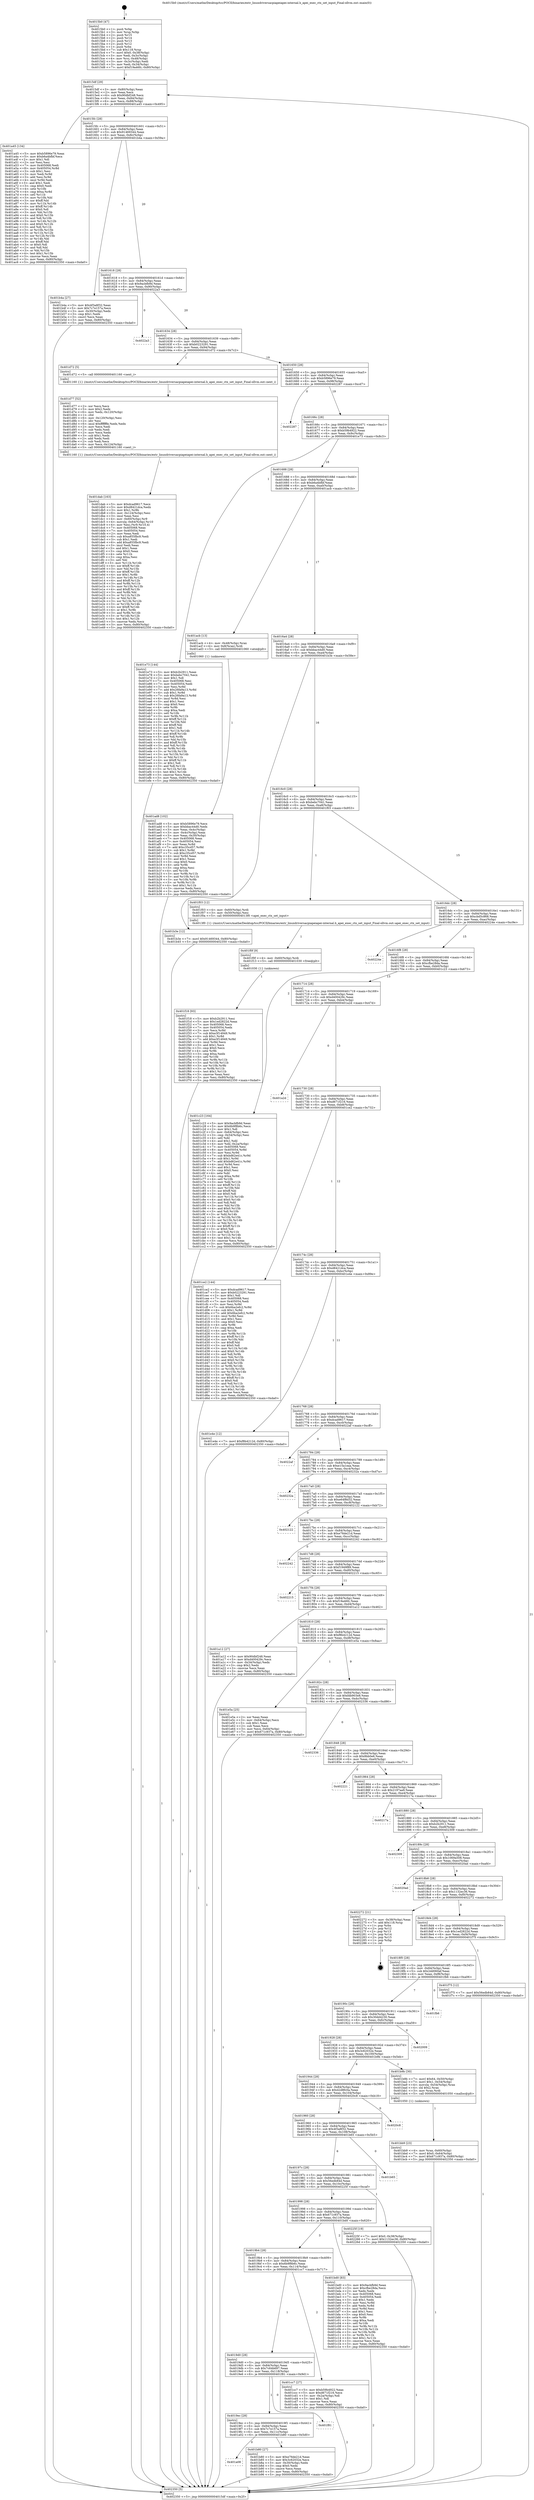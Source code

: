 digraph "0x4015b0" {
  label = "0x4015b0 (/mnt/c/Users/mathe/Desktop/tcc/POCII/binaries/extr_linuxdriversacpiapeiapei-internal.h_apei_exec_ctx_set_input_Final-ollvm.out::main(0))"
  labelloc = "t"
  node[shape=record]

  Entry [label="",width=0.3,height=0.3,shape=circle,fillcolor=black,style=filled]
  "0x4015df" [label="{
     0x4015df [29]\l
     | [instrs]\l
     &nbsp;&nbsp;0x4015df \<+3\>: mov -0x80(%rbp),%eax\l
     &nbsp;&nbsp;0x4015e2 \<+2\>: mov %eax,%ecx\l
     &nbsp;&nbsp;0x4015e4 \<+6\>: sub $0x90dbf248,%ecx\l
     &nbsp;&nbsp;0x4015ea \<+6\>: mov %eax,-0x84(%rbp)\l
     &nbsp;&nbsp;0x4015f0 \<+6\>: mov %ecx,-0x88(%rbp)\l
     &nbsp;&nbsp;0x4015f6 \<+6\>: je 0000000000401a45 \<main+0x495\>\l
  }"]
  "0x401a45" [label="{
     0x401a45 [134]\l
     | [instrs]\l
     &nbsp;&nbsp;0x401a45 \<+5\>: mov $0xb5896e79,%eax\l
     &nbsp;&nbsp;0x401a4a \<+5\>: mov $0xb6a4bfbf,%ecx\l
     &nbsp;&nbsp;0x401a4f \<+2\>: mov $0x1,%dl\l
     &nbsp;&nbsp;0x401a51 \<+2\>: xor %esi,%esi\l
     &nbsp;&nbsp;0x401a53 \<+7\>: mov 0x405068,%edi\l
     &nbsp;&nbsp;0x401a5a \<+8\>: mov 0x405054,%r8d\l
     &nbsp;&nbsp;0x401a62 \<+3\>: sub $0x1,%esi\l
     &nbsp;&nbsp;0x401a65 \<+3\>: mov %edi,%r9d\l
     &nbsp;&nbsp;0x401a68 \<+3\>: add %esi,%r9d\l
     &nbsp;&nbsp;0x401a6b \<+4\>: imul %r9d,%edi\l
     &nbsp;&nbsp;0x401a6f \<+3\>: and $0x1,%edi\l
     &nbsp;&nbsp;0x401a72 \<+3\>: cmp $0x0,%edi\l
     &nbsp;&nbsp;0x401a75 \<+4\>: sete %r10b\l
     &nbsp;&nbsp;0x401a79 \<+4\>: cmp $0xa,%r8d\l
     &nbsp;&nbsp;0x401a7d \<+4\>: setl %r11b\l
     &nbsp;&nbsp;0x401a81 \<+3\>: mov %r10b,%bl\l
     &nbsp;&nbsp;0x401a84 \<+3\>: xor $0xff,%bl\l
     &nbsp;&nbsp;0x401a87 \<+3\>: mov %r11b,%r14b\l
     &nbsp;&nbsp;0x401a8a \<+4\>: xor $0xff,%r14b\l
     &nbsp;&nbsp;0x401a8e \<+3\>: xor $0x0,%dl\l
     &nbsp;&nbsp;0x401a91 \<+3\>: mov %bl,%r15b\l
     &nbsp;&nbsp;0x401a94 \<+4\>: and $0x0,%r15b\l
     &nbsp;&nbsp;0x401a98 \<+3\>: and %dl,%r10b\l
     &nbsp;&nbsp;0x401a9b \<+3\>: mov %r14b,%r12b\l
     &nbsp;&nbsp;0x401a9e \<+4\>: and $0x0,%r12b\l
     &nbsp;&nbsp;0x401aa2 \<+3\>: and %dl,%r11b\l
     &nbsp;&nbsp;0x401aa5 \<+3\>: or %r10b,%r15b\l
     &nbsp;&nbsp;0x401aa8 \<+3\>: or %r11b,%r12b\l
     &nbsp;&nbsp;0x401aab \<+3\>: xor %r12b,%r15b\l
     &nbsp;&nbsp;0x401aae \<+3\>: or %r14b,%bl\l
     &nbsp;&nbsp;0x401ab1 \<+3\>: xor $0xff,%bl\l
     &nbsp;&nbsp;0x401ab4 \<+3\>: or $0x0,%dl\l
     &nbsp;&nbsp;0x401ab7 \<+2\>: and %dl,%bl\l
     &nbsp;&nbsp;0x401ab9 \<+3\>: or %bl,%r15b\l
     &nbsp;&nbsp;0x401abc \<+4\>: test $0x1,%r15b\l
     &nbsp;&nbsp;0x401ac0 \<+3\>: cmovne %ecx,%eax\l
     &nbsp;&nbsp;0x401ac3 \<+3\>: mov %eax,-0x80(%rbp)\l
     &nbsp;&nbsp;0x401ac6 \<+5\>: jmp 0000000000402350 \<main+0xda0\>\l
  }"]
  "0x4015fc" [label="{
     0x4015fc [28]\l
     | [instrs]\l
     &nbsp;&nbsp;0x4015fc \<+5\>: jmp 0000000000401601 \<main+0x51\>\l
     &nbsp;&nbsp;0x401601 \<+6\>: mov -0x84(%rbp),%eax\l
     &nbsp;&nbsp;0x401607 \<+5\>: sub $0x91469344,%eax\l
     &nbsp;&nbsp;0x40160c \<+6\>: mov %eax,-0x8c(%rbp)\l
     &nbsp;&nbsp;0x401612 \<+6\>: je 0000000000401b4a \<main+0x59a\>\l
  }"]
  Exit [label="",width=0.3,height=0.3,shape=circle,fillcolor=black,style=filled,peripheries=2]
  "0x401b4a" [label="{
     0x401b4a [27]\l
     | [instrs]\l
     &nbsp;&nbsp;0x401b4a \<+5\>: mov $0x4f3a8f32,%eax\l
     &nbsp;&nbsp;0x401b4f \<+5\>: mov $0x7c7e157a,%ecx\l
     &nbsp;&nbsp;0x401b54 \<+3\>: mov -0x30(%rbp),%edx\l
     &nbsp;&nbsp;0x401b57 \<+3\>: cmp $0x1,%edx\l
     &nbsp;&nbsp;0x401b5a \<+3\>: cmovl %ecx,%eax\l
     &nbsp;&nbsp;0x401b5d \<+3\>: mov %eax,-0x80(%rbp)\l
     &nbsp;&nbsp;0x401b60 \<+5\>: jmp 0000000000402350 \<main+0xda0\>\l
  }"]
  "0x401618" [label="{
     0x401618 [28]\l
     | [instrs]\l
     &nbsp;&nbsp;0x401618 \<+5\>: jmp 000000000040161d \<main+0x6d\>\l
     &nbsp;&nbsp;0x40161d \<+6\>: mov -0x84(%rbp),%eax\l
     &nbsp;&nbsp;0x401623 \<+5\>: sub $0x9acbfb9d,%eax\l
     &nbsp;&nbsp;0x401628 \<+6\>: mov %eax,-0x90(%rbp)\l
     &nbsp;&nbsp;0x40162e \<+6\>: je 00000000004022a3 \<main+0xcf3\>\l
  }"]
  "0x401f18" [label="{
     0x401f18 [93]\l
     | [instrs]\l
     &nbsp;&nbsp;0x401f18 \<+5\>: mov $0xb2b2911,%esi\l
     &nbsp;&nbsp;0x401f1d \<+5\>: mov $0x1ed2822d,%eax\l
     &nbsp;&nbsp;0x401f22 \<+7\>: mov 0x405068,%ecx\l
     &nbsp;&nbsp;0x401f29 \<+7\>: mov 0x405054,%edx\l
     &nbsp;&nbsp;0x401f30 \<+3\>: mov %ecx,%r8d\l
     &nbsp;&nbsp;0x401f33 \<+7\>: sub $0xe3f14949,%r8d\l
     &nbsp;&nbsp;0x401f3a \<+4\>: sub $0x1,%r8d\l
     &nbsp;&nbsp;0x401f3e \<+7\>: add $0xe3f14949,%r8d\l
     &nbsp;&nbsp;0x401f45 \<+4\>: imul %r8d,%ecx\l
     &nbsp;&nbsp;0x401f49 \<+3\>: and $0x1,%ecx\l
     &nbsp;&nbsp;0x401f4c \<+3\>: cmp $0x0,%ecx\l
     &nbsp;&nbsp;0x401f4f \<+4\>: sete %r9b\l
     &nbsp;&nbsp;0x401f53 \<+3\>: cmp $0xa,%edx\l
     &nbsp;&nbsp;0x401f56 \<+4\>: setl %r10b\l
     &nbsp;&nbsp;0x401f5a \<+3\>: mov %r9b,%r11b\l
     &nbsp;&nbsp;0x401f5d \<+3\>: and %r10b,%r11b\l
     &nbsp;&nbsp;0x401f60 \<+3\>: xor %r10b,%r9b\l
     &nbsp;&nbsp;0x401f63 \<+3\>: or %r9b,%r11b\l
     &nbsp;&nbsp;0x401f66 \<+4\>: test $0x1,%r11b\l
     &nbsp;&nbsp;0x401f6a \<+3\>: cmovne %eax,%esi\l
     &nbsp;&nbsp;0x401f6d \<+3\>: mov %esi,-0x80(%rbp)\l
     &nbsp;&nbsp;0x401f70 \<+5\>: jmp 0000000000402350 \<main+0xda0\>\l
  }"]
  "0x4022a3" [label="{
     0x4022a3\l
  }", style=dashed]
  "0x401634" [label="{
     0x401634 [28]\l
     | [instrs]\l
     &nbsp;&nbsp;0x401634 \<+5\>: jmp 0000000000401639 \<main+0x89\>\l
     &nbsp;&nbsp;0x401639 \<+6\>: mov -0x84(%rbp),%eax\l
     &nbsp;&nbsp;0x40163f \<+5\>: sub $0xb0223291,%eax\l
     &nbsp;&nbsp;0x401644 \<+6\>: mov %eax,-0x94(%rbp)\l
     &nbsp;&nbsp;0x40164a \<+6\>: je 0000000000401d72 \<main+0x7c2\>\l
  }"]
  "0x401f0f" [label="{
     0x401f0f [9]\l
     | [instrs]\l
     &nbsp;&nbsp;0x401f0f \<+4\>: mov -0x60(%rbp),%rdi\l
     &nbsp;&nbsp;0x401f13 \<+5\>: call 0000000000401030 \<free@plt\>\l
     | [calls]\l
     &nbsp;&nbsp;0x401030 \{1\} (unknown)\l
  }"]
  "0x401d72" [label="{
     0x401d72 [5]\l
     | [instrs]\l
     &nbsp;&nbsp;0x401d72 \<+5\>: call 0000000000401160 \<next_i\>\l
     | [calls]\l
     &nbsp;&nbsp;0x401160 \{1\} (/mnt/c/Users/mathe/Desktop/tcc/POCII/binaries/extr_linuxdriversacpiapeiapei-internal.h_apei_exec_ctx_set_input_Final-ollvm.out::next_i)\l
  }"]
  "0x401650" [label="{
     0x401650 [28]\l
     | [instrs]\l
     &nbsp;&nbsp;0x401650 \<+5\>: jmp 0000000000401655 \<main+0xa5\>\l
     &nbsp;&nbsp;0x401655 \<+6\>: mov -0x84(%rbp),%eax\l
     &nbsp;&nbsp;0x40165b \<+5\>: sub $0xb5896e79,%eax\l
     &nbsp;&nbsp;0x401660 \<+6\>: mov %eax,-0x98(%rbp)\l
     &nbsp;&nbsp;0x401666 \<+6\>: je 0000000000402287 \<main+0xcd7\>\l
  }"]
  "0x401dab" [label="{
     0x401dab [163]\l
     | [instrs]\l
     &nbsp;&nbsp;0x401dab \<+5\>: mov $0xdcad9617,%ecx\l
     &nbsp;&nbsp;0x401db0 \<+5\>: mov $0xd8421dca,%edx\l
     &nbsp;&nbsp;0x401db5 \<+3\>: mov $0x1,%r8b\l
     &nbsp;&nbsp;0x401db8 \<+6\>: mov -0x124(%rbp),%esi\l
     &nbsp;&nbsp;0x401dbe \<+3\>: imul %eax,%esi\l
     &nbsp;&nbsp;0x401dc1 \<+4\>: mov -0x60(%rbp),%r9\l
     &nbsp;&nbsp;0x401dc5 \<+4\>: movslq -0x64(%rbp),%r10\l
     &nbsp;&nbsp;0x401dc9 \<+4\>: mov %esi,(%r9,%r10,4)\l
     &nbsp;&nbsp;0x401dcd \<+7\>: mov 0x405068,%eax\l
     &nbsp;&nbsp;0x401dd4 \<+7\>: mov 0x405054,%esi\l
     &nbsp;&nbsp;0x401ddb \<+2\>: mov %eax,%edi\l
     &nbsp;&nbsp;0x401ddd \<+6\>: sub $0xa855fbc9,%edi\l
     &nbsp;&nbsp;0x401de3 \<+3\>: sub $0x1,%edi\l
     &nbsp;&nbsp;0x401de6 \<+6\>: add $0xa855fbc9,%edi\l
     &nbsp;&nbsp;0x401dec \<+3\>: imul %edi,%eax\l
     &nbsp;&nbsp;0x401def \<+3\>: and $0x1,%eax\l
     &nbsp;&nbsp;0x401df2 \<+3\>: cmp $0x0,%eax\l
     &nbsp;&nbsp;0x401df5 \<+4\>: sete %r11b\l
     &nbsp;&nbsp;0x401df9 \<+3\>: cmp $0xa,%esi\l
     &nbsp;&nbsp;0x401dfc \<+3\>: setl %bl\l
     &nbsp;&nbsp;0x401dff \<+3\>: mov %r11b,%r14b\l
     &nbsp;&nbsp;0x401e02 \<+4\>: xor $0xff,%r14b\l
     &nbsp;&nbsp;0x401e06 \<+3\>: mov %bl,%r15b\l
     &nbsp;&nbsp;0x401e09 \<+4\>: xor $0xff,%r15b\l
     &nbsp;&nbsp;0x401e0d \<+4\>: xor $0x1,%r8b\l
     &nbsp;&nbsp;0x401e11 \<+3\>: mov %r14b,%r12b\l
     &nbsp;&nbsp;0x401e14 \<+4\>: and $0xff,%r12b\l
     &nbsp;&nbsp;0x401e18 \<+3\>: and %r8b,%r11b\l
     &nbsp;&nbsp;0x401e1b \<+3\>: mov %r15b,%r13b\l
     &nbsp;&nbsp;0x401e1e \<+4\>: and $0xff,%r13b\l
     &nbsp;&nbsp;0x401e22 \<+3\>: and %r8b,%bl\l
     &nbsp;&nbsp;0x401e25 \<+3\>: or %r11b,%r12b\l
     &nbsp;&nbsp;0x401e28 \<+3\>: or %bl,%r13b\l
     &nbsp;&nbsp;0x401e2b \<+3\>: xor %r13b,%r12b\l
     &nbsp;&nbsp;0x401e2e \<+3\>: or %r15b,%r14b\l
     &nbsp;&nbsp;0x401e31 \<+4\>: xor $0xff,%r14b\l
     &nbsp;&nbsp;0x401e35 \<+4\>: or $0x1,%r8b\l
     &nbsp;&nbsp;0x401e39 \<+3\>: and %r8b,%r14b\l
     &nbsp;&nbsp;0x401e3c \<+3\>: or %r14b,%r12b\l
     &nbsp;&nbsp;0x401e3f \<+4\>: test $0x1,%r12b\l
     &nbsp;&nbsp;0x401e43 \<+3\>: cmovne %edx,%ecx\l
     &nbsp;&nbsp;0x401e46 \<+3\>: mov %ecx,-0x80(%rbp)\l
     &nbsp;&nbsp;0x401e49 \<+5\>: jmp 0000000000402350 \<main+0xda0\>\l
  }"]
  "0x402287" [label="{
     0x402287\l
  }", style=dashed]
  "0x40166c" [label="{
     0x40166c [28]\l
     | [instrs]\l
     &nbsp;&nbsp;0x40166c \<+5\>: jmp 0000000000401671 \<main+0xc1\>\l
     &nbsp;&nbsp;0x401671 \<+6\>: mov -0x84(%rbp),%eax\l
     &nbsp;&nbsp;0x401677 \<+5\>: sub $0xb59b4922,%eax\l
     &nbsp;&nbsp;0x40167c \<+6\>: mov %eax,-0x9c(%rbp)\l
     &nbsp;&nbsp;0x401682 \<+6\>: je 0000000000401e73 \<main+0x8c3\>\l
  }"]
  "0x401d77" [label="{
     0x401d77 [52]\l
     | [instrs]\l
     &nbsp;&nbsp;0x401d77 \<+2\>: xor %ecx,%ecx\l
     &nbsp;&nbsp;0x401d79 \<+5\>: mov $0x2,%edx\l
     &nbsp;&nbsp;0x401d7e \<+6\>: mov %edx,-0x120(%rbp)\l
     &nbsp;&nbsp;0x401d84 \<+1\>: cltd\l
     &nbsp;&nbsp;0x401d85 \<+6\>: mov -0x120(%rbp),%esi\l
     &nbsp;&nbsp;0x401d8b \<+2\>: idiv %esi\l
     &nbsp;&nbsp;0x401d8d \<+6\>: imul $0xfffffffe,%edx,%edx\l
     &nbsp;&nbsp;0x401d93 \<+2\>: mov %ecx,%edi\l
     &nbsp;&nbsp;0x401d95 \<+2\>: sub %edx,%edi\l
     &nbsp;&nbsp;0x401d97 \<+2\>: mov %ecx,%edx\l
     &nbsp;&nbsp;0x401d99 \<+3\>: sub $0x1,%edx\l
     &nbsp;&nbsp;0x401d9c \<+2\>: add %edx,%edi\l
     &nbsp;&nbsp;0x401d9e \<+2\>: sub %edi,%ecx\l
     &nbsp;&nbsp;0x401da0 \<+6\>: mov %ecx,-0x124(%rbp)\l
     &nbsp;&nbsp;0x401da6 \<+5\>: call 0000000000401160 \<next_i\>\l
     | [calls]\l
     &nbsp;&nbsp;0x401160 \{1\} (/mnt/c/Users/mathe/Desktop/tcc/POCII/binaries/extr_linuxdriversacpiapeiapei-internal.h_apei_exec_ctx_set_input_Final-ollvm.out::next_i)\l
  }"]
  "0x401e73" [label="{
     0x401e73 [144]\l
     | [instrs]\l
     &nbsp;&nbsp;0x401e73 \<+5\>: mov $0xb2b2911,%eax\l
     &nbsp;&nbsp;0x401e78 \<+5\>: mov $0xbebc7041,%ecx\l
     &nbsp;&nbsp;0x401e7d \<+2\>: mov $0x1,%dl\l
     &nbsp;&nbsp;0x401e7f \<+7\>: mov 0x405068,%esi\l
     &nbsp;&nbsp;0x401e86 \<+7\>: mov 0x405054,%edi\l
     &nbsp;&nbsp;0x401e8d \<+3\>: mov %esi,%r8d\l
     &nbsp;&nbsp;0x401e90 \<+7\>: add $0x26fa9a13,%r8d\l
     &nbsp;&nbsp;0x401e97 \<+4\>: sub $0x1,%r8d\l
     &nbsp;&nbsp;0x401e9b \<+7\>: sub $0x26fa9a13,%r8d\l
     &nbsp;&nbsp;0x401ea2 \<+4\>: imul %r8d,%esi\l
     &nbsp;&nbsp;0x401ea6 \<+3\>: and $0x1,%esi\l
     &nbsp;&nbsp;0x401ea9 \<+3\>: cmp $0x0,%esi\l
     &nbsp;&nbsp;0x401eac \<+4\>: sete %r9b\l
     &nbsp;&nbsp;0x401eb0 \<+3\>: cmp $0xa,%edi\l
     &nbsp;&nbsp;0x401eb3 \<+4\>: setl %r10b\l
     &nbsp;&nbsp;0x401eb7 \<+3\>: mov %r9b,%r11b\l
     &nbsp;&nbsp;0x401eba \<+4\>: xor $0xff,%r11b\l
     &nbsp;&nbsp;0x401ebe \<+3\>: mov %r10b,%bl\l
     &nbsp;&nbsp;0x401ec1 \<+3\>: xor $0xff,%bl\l
     &nbsp;&nbsp;0x401ec4 \<+3\>: xor $0x1,%dl\l
     &nbsp;&nbsp;0x401ec7 \<+3\>: mov %r11b,%r14b\l
     &nbsp;&nbsp;0x401eca \<+4\>: and $0xff,%r14b\l
     &nbsp;&nbsp;0x401ece \<+3\>: and %dl,%r9b\l
     &nbsp;&nbsp;0x401ed1 \<+3\>: mov %bl,%r15b\l
     &nbsp;&nbsp;0x401ed4 \<+4\>: and $0xff,%r15b\l
     &nbsp;&nbsp;0x401ed8 \<+3\>: and %dl,%r10b\l
     &nbsp;&nbsp;0x401edb \<+3\>: or %r9b,%r14b\l
     &nbsp;&nbsp;0x401ede \<+3\>: or %r10b,%r15b\l
     &nbsp;&nbsp;0x401ee1 \<+3\>: xor %r15b,%r14b\l
     &nbsp;&nbsp;0x401ee4 \<+3\>: or %bl,%r11b\l
     &nbsp;&nbsp;0x401ee7 \<+4\>: xor $0xff,%r11b\l
     &nbsp;&nbsp;0x401eeb \<+3\>: or $0x1,%dl\l
     &nbsp;&nbsp;0x401eee \<+3\>: and %dl,%r11b\l
     &nbsp;&nbsp;0x401ef1 \<+3\>: or %r11b,%r14b\l
     &nbsp;&nbsp;0x401ef4 \<+4\>: test $0x1,%r14b\l
     &nbsp;&nbsp;0x401ef8 \<+3\>: cmovne %ecx,%eax\l
     &nbsp;&nbsp;0x401efb \<+3\>: mov %eax,-0x80(%rbp)\l
     &nbsp;&nbsp;0x401efe \<+5\>: jmp 0000000000402350 \<main+0xda0\>\l
  }"]
  "0x401688" [label="{
     0x401688 [28]\l
     | [instrs]\l
     &nbsp;&nbsp;0x401688 \<+5\>: jmp 000000000040168d \<main+0xdd\>\l
     &nbsp;&nbsp;0x40168d \<+6\>: mov -0x84(%rbp),%eax\l
     &nbsp;&nbsp;0x401693 \<+5\>: sub $0xb6a4bfbf,%eax\l
     &nbsp;&nbsp;0x401698 \<+6\>: mov %eax,-0xa0(%rbp)\l
     &nbsp;&nbsp;0x40169e \<+6\>: je 0000000000401acb \<main+0x51b\>\l
  }"]
  "0x401bb9" [label="{
     0x401bb9 [23]\l
     | [instrs]\l
     &nbsp;&nbsp;0x401bb9 \<+4\>: mov %rax,-0x60(%rbp)\l
     &nbsp;&nbsp;0x401bbd \<+7\>: movl $0x0,-0x64(%rbp)\l
     &nbsp;&nbsp;0x401bc4 \<+7\>: movl $0x671c937a,-0x80(%rbp)\l
     &nbsp;&nbsp;0x401bcb \<+5\>: jmp 0000000000402350 \<main+0xda0\>\l
  }"]
  "0x401acb" [label="{
     0x401acb [13]\l
     | [instrs]\l
     &nbsp;&nbsp;0x401acb \<+4\>: mov -0x48(%rbp),%rax\l
     &nbsp;&nbsp;0x401acf \<+4\>: mov 0x8(%rax),%rdi\l
     &nbsp;&nbsp;0x401ad3 \<+5\>: call 0000000000401060 \<atoi@plt\>\l
     | [calls]\l
     &nbsp;&nbsp;0x401060 \{1\} (unknown)\l
  }"]
  "0x4016a4" [label="{
     0x4016a4 [28]\l
     | [instrs]\l
     &nbsp;&nbsp;0x4016a4 \<+5\>: jmp 00000000004016a9 \<main+0xf9\>\l
     &nbsp;&nbsp;0x4016a9 \<+6\>: mov -0x84(%rbp),%eax\l
     &nbsp;&nbsp;0x4016af \<+5\>: sub $0xbbac44d0,%eax\l
     &nbsp;&nbsp;0x4016b4 \<+6\>: mov %eax,-0xa4(%rbp)\l
     &nbsp;&nbsp;0x4016ba \<+6\>: je 0000000000401b3e \<main+0x58e\>\l
  }"]
  "0x401a08" [label="{
     0x401a08\l
  }", style=dashed]
  "0x401b3e" [label="{
     0x401b3e [12]\l
     | [instrs]\l
     &nbsp;&nbsp;0x401b3e \<+7\>: movl $0x91469344,-0x80(%rbp)\l
     &nbsp;&nbsp;0x401b45 \<+5\>: jmp 0000000000402350 \<main+0xda0\>\l
  }"]
  "0x4016c0" [label="{
     0x4016c0 [28]\l
     | [instrs]\l
     &nbsp;&nbsp;0x4016c0 \<+5\>: jmp 00000000004016c5 \<main+0x115\>\l
     &nbsp;&nbsp;0x4016c5 \<+6\>: mov -0x84(%rbp),%eax\l
     &nbsp;&nbsp;0x4016cb \<+5\>: sub $0xbebc7041,%eax\l
     &nbsp;&nbsp;0x4016d0 \<+6\>: mov %eax,-0xa8(%rbp)\l
     &nbsp;&nbsp;0x4016d6 \<+6\>: je 0000000000401f03 \<main+0x953\>\l
  }"]
  "0x401b80" [label="{
     0x401b80 [27]\l
     | [instrs]\l
     &nbsp;&nbsp;0x401b80 \<+5\>: mov $0xe76de21d,%eax\l
     &nbsp;&nbsp;0x401b85 \<+5\>: mov $0x3c62032e,%ecx\l
     &nbsp;&nbsp;0x401b8a \<+3\>: mov -0x30(%rbp),%edx\l
     &nbsp;&nbsp;0x401b8d \<+3\>: cmp $0x0,%edx\l
     &nbsp;&nbsp;0x401b90 \<+3\>: cmove %ecx,%eax\l
     &nbsp;&nbsp;0x401b93 \<+3\>: mov %eax,-0x80(%rbp)\l
     &nbsp;&nbsp;0x401b96 \<+5\>: jmp 0000000000402350 \<main+0xda0\>\l
  }"]
  "0x401f03" [label="{
     0x401f03 [12]\l
     | [instrs]\l
     &nbsp;&nbsp;0x401f03 \<+4\>: mov -0x60(%rbp),%rdi\l
     &nbsp;&nbsp;0x401f07 \<+3\>: mov -0x50(%rbp),%esi\l
     &nbsp;&nbsp;0x401f0a \<+5\>: call 00000000004013f0 \<apei_exec_ctx_set_input\>\l
     | [calls]\l
     &nbsp;&nbsp;0x4013f0 \{1\} (/mnt/c/Users/mathe/Desktop/tcc/POCII/binaries/extr_linuxdriversacpiapeiapei-internal.h_apei_exec_ctx_set_input_Final-ollvm.out::apei_exec_ctx_set_input)\l
  }"]
  "0x4016dc" [label="{
     0x4016dc [28]\l
     | [instrs]\l
     &nbsp;&nbsp;0x4016dc \<+5\>: jmp 00000000004016e1 \<main+0x131\>\l
     &nbsp;&nbsp;0x4016e1 \<+6\>: mov -0x84(%rbp),%eax\l
     &nbsp;&nbsp;0x4016e7 \<+5\>: sub $0xcbd5c868,%eax\l
     &nbsp;&nbsp;0x4016ec \<+6\>: mov %eax,-0xac(%rbp)\l
     &nbsp;&nbsp;0x4016f2 \<+6\>: je 000000000040224e \<main+0xc9e\>\l
  }"]
  "0x4019ec" [label="{
     0x4019ec [28]\l
     | [instrs]\l
     &nbsp;&nbsp;0x4019ec \<+5\>: jmp 00000000004019f1 \<main+0x441\>\l
     &nbsp;&nbsp;0x4019f1 \<+6\>: mov -0x84(%rbp),%eax\l
     &nbsp;&nbsp;0x4019f7 \<+5\>: sub $0x7c7e157a,%eax\l
     &nbsp;&nbsp;0x4019fc \<+6\>: mov %eax,-0x11c(%rbp)\l
     &nbsp;&nbsp;0x401a02 \<+6\>: je 0000000000401b80 \<main+0x5d0\>\l
  }"]
  "0x40224e" [label="{
     0x40224e\l
  }", style=dashed]
  "0x4016f8" [label="{
     0x4016f8 [28]\l
     | [instrs]\l
     &nbsp;&nbsp;0x4016f8 \<+5\>: jmp 00000000004016fd \<main+0x14d\>\l
     &nbsp;&nbsp;0x4016fd \<+6\>: mov -0x84(%rbp),%eax\l
     &nbsp;&nbsp;0x401703 \<+5\>: sub $0xcfbe28da,%eax\l
     &nbsp;&nbsp;0x401708 \<+6\>: mov %eax,-0xb0(%rbp)\l
     &nbsp;&nbsp;0x40170e \<+6\>: je 0000000000401c23 \<main+0x673\>\l
  }"]
  "0x401f81" [label="{
     0x401f81\l
  }", style=dashed]
  "0x401c23" [label="{
     0x401c23 [164]\l
     | [instrs]\l
     &nbsp;&nbsp;0x401c23 \<+5\>: mov $0x9acbfb9d,%eax\l
     &nbsp;&nbsp;0x401c28 \<+5\>: mov $0x6b9f8b6c,%ecx\l
     &nbsp;&nbsp;0x401c2d \<+2\>: mov $0x1,%dl\l
     &nbsp;&nbsp;0x401c2f \<+3\>: mov -0x64(%rbp),%esi\l
     &nbsp;&nbsp;0x401c32 \<+3\>: cmp -0x54(%rbp),%esi\l
     &nbsp;&nbsp;0x401c35 \<+4\>: setl %dil\l
     &nbsp;&nbsp;0x401c39 \<+4\>: and $0x1,%dil\l
     &nbsp;&nbsp;0x401c3d \<+4\>: mov %dil,-0x2a(%rbp)\l
     &nbsp;&nbsp;0x401c41 \<+7\>: mov 0x405068,%esi\l
     &nbsp;&nbsp;0x401c48 \<+8\>: mov 0x405054,%r8d\l
     &nbsp;&nbsp;0x401c50 \<+3\>: mov %esi,%r9d\l
     &nbsp;&nbsp;0x401c53 \<+7\>: sub $0xbd62e41c,%r9d\l
     &nbsp;&nbsp;0x401c5a \<+4\>: sub $0x1,%r9d\l
     &nbsp;&nbsp;0x401c5e \<+7\>: add $0xbd62e41c,%r9d\l
     &nbsp;&nbsp;0x401c65 \<+4\>: imul %r9d,%esi\l
     &nbsp;&nbsp;0x401c69 \<+3\>: and $0x1,%esi\l
     &nbsp;&nbsp;0x401c6c \<+3\>: cmp $0x0,%esi\l
     &nbsp;&nbsp;0x401c6f \<+4\>: sete %dil\l
     &nbsp;&nbsp;0x401c73 \<+4\>: cmp $0xa,%r8d\l
     &nbsp;&nbsp;0x401c77 \<+4\>: setl %r10b\l
     &nbsp;&nbsp;0x401c7b \<+3\>: mov %dil,%r11b\l
     &nbsp;&nbsp;0x401c7e \<+4\>: xor $0xff,%r11b\l
     &nbsp;&nbsp;0x401c82 \<+3\>: mov %r10b,%bl\l
     &nbsp;&nbsp;0x401c85 \<+3\>: xor $0xff,%bl\l
     &nbsp;&nbsp;0x401c88 \<+3\>: xor $0x0,%dl\l
     &nbsp;&nbsp;0x401c8b \<+3\>: mov %r11b,%r14b\l
     &nbsp;&nbsp;0x401c8e \<+4\>: and $0x0,%r14b\l
     &nbsp;&nbsp;0x401c92 \<+3\>: and %dl,%dil\l
     &nbsp;&nbsp;0x401c95 \<+3\>: mov %bl,%r15b\l
     &nbsp;&nbsp;0x401c98 \<+4\>: and $0x0,%r15b\l
     &nbsp;&nbsp;0x401c9c \<+3\>: and %dl,%r10b\l
     &nbsp;&nbsp;0x401c9f \<+3\>: or %dil,%r14b\l
     &nbsp;&nbsp;0x401ca2 \<+3\>: or %r10b,%r15b\l
     &nbsp;&nbsp;0x401ca5 \<+3\>: xor %r15b,%r14b\l
     &nbsp;&nbsp;0x401ca8 \<+3\>: or %bl,%r11b\l
     &nbsp;&nbsp;0x401cab \<+4\>: xor $0xff,%r11b\l
     &nbsp;&nbsp;0x401caf \<+3\>: or $0x0,%dl\l
     &nbsp;&nbsp;0x401cb2 \<+3\>: and %dl,%r11b\l
     &nbsp;&nbsp;0x401cb5 \<+3\>: or %r11b,%r14b\l
     &nbsp;&nbsp;0x401cb8 \<+4\>: test $0x1,%r14b\l
     &nbsp;&nbsp;0x401cbc \<+3\>: cmovne %ecx,%eax\l
     &nbsp;&nbsp;0x401cbf \<+3\>: mov %eax,-0x80(%rbp)\l
     &nbsp;&nbsp;0x401cc2 \<+5\>: jmp 0000000000402350 \<main+0xda0\>\l
  }"]
  "0x401714" [label="{
     0x401714 [28]\l
     | [instrs]\l
     &nbsp;&nbsp;0x401714 \<+5\>: jmp 0000000000401719 \<main+0x169\>\l
     &nbsp;&nbsp;0x401719 \<+6\>: mov -0x84(%rbp),%eax\l
     &nbsp;&nbsp;0x40171f \<+5\>: sub $0xd400429c,%eax\l
     &nbsp;&nbsp;0x401724 \<+6\>: mov %eax,-0xb4(%rbp)\l
     &nbsp;&nbsp;0x40172a \<+6\>: je 0000000000401a2d \<main+0x47d\>\l
  }"]
  "0x4019d0" [label="{
     0x4019d0 [28]\l
     | [instrs]\l
     &nbsp;&nbsp;0x4019d0 \<+5\>: jmp 00000000004019d5 \<main+0x425\>\l
     &nbsp;&nbsp;0x4019d5 \<+6\>: mov -0x84(%rbp),%eax\l
     &nbsp;&nbsp;0x4019db \<+5\>: sub $0x7c64b697,%eax\l
     &nbsp;&nbsp;0x4019e0 \<+6\>: mov %eax,-0x118(%rbp)\l
     &nbsp;&nbsp;0x4019e6 \<+6\>: je 0000000000401f81 \<main+0x9d1\>\l
  }"]
  "0x401a2d" [label="{
     0x401a2d\l
  }", style=dashed]
  "0x401730" [label="{
     0x401730 [28]\l
     | [instrs]\l
     &nbsp;&nbsp;0x401730 \<+5\>: jmp 0000000000401735 \<main+0x185\>\l
     &nbsp;&nbsp;0x401735 \<+6\>: mov -0x84(%rbp),%eax\l
     &nbsp;&nbsp;0x40173b \<+5\>: sub $0xd671f216,%eax\l
     &nbsp;&nbsp;0x401740 \<+6\>: mov %eax,-0xb8(%rbp)\l
     &nbsp;&nbsp;0x401746 \<+6\>: je 0000000000401ce2 \<main+0x732\>\l
  }"]
  "0x401cc7" [label="{
     0x401cc7 [27]\l
     | [instrs]\l
     &nbsp;&nbsp;0x401cc7 \<+5\>: mov $0xb59b4922,%eax\l
     &nbsp;&nbsp;0x401ccc \<+5\>: mov $0xd671f216,%ecx\l
     &nbsp;&nbsp;0x401cd1 \<+3\>: mov -0x2a(%rbp),%dl\l
     &nbsp;&nbsp;0x401cd4 \<+3\>: test $0x1,%dl\l
     &nbsp;&nbsp;0x401cd7 \<+3\>: cmovne %ecx,%eax\l
     &nbsp;&nbsp;0x401cda \<+3\>: mov %eax,-0x80(%rbp)\l
     &nbsp;&nbsp;0x401cdd \<+5\>: jmp 0000000000402350 \<main+0xda0\>\l
  }"]
  "0x401ce2" [label="{
     0x401ce2 [144]\l
     | [instrs]\l
     &nbsp;&nbsp;0x401ce2 \<+5\>: mov $0xdcad9617,%eax\l
     &nbsp;&nbsp;0x401ce7 \<+5\>: mov $0xb0223291,%ecx\l
     &nbsp;&nbsp;0x401cec \<+2\>: mov $0x1,%dl\l
     &nbsp;&nbsp;0x401cee \<+7\>: mov 0x405068,%esi\l
     &nbsp;&nbsp;0x401cf5 \<+7\>: mov 0x405054,%edi\l
     &nbsp;&nbsp;0x401cfc \<+3\>: mov %esi,%r8d\l
     &nbsp;&nbsp;0x401cff \<+7\>: sub $0x6ba2efc2,%r8d\l
     &nbsp;&nbsp;0x401d06 \<+4\>: sub $0x1,%r8d\l
     &nbsp;&nbsp;0x401d0a \<+7\>: add $0x6ba2efc2,%r8d\l
     &nbsp;&nbsp;0x401d11 \<+4\>: imul %r8d,%esi\l
     &nbsp;&nbsp;0x401d15 \<+3\>: and $0x1,%esi\l
     &nbsp;&nbsp;0x401d18 \<+3\>: cmp $0x0,%esi\l
     &nbsp;&nbsp;0x401d1b \<+4\>: sete %r9b\l
     &nbsp;&nbsp;0x401d1f \<+3\>: cmp $0xa,%edi\l
     &nbsp;&nbsp;0x401d22 \<+4\>: setl %r10b\l
     &nbsp;&nbsp;0x401d26 \<+3\>: mov %r9b,%r11b\l
     &nbsp;&nbsp;0x401d29 \<+4\>: xor $0xff,%r11b\l
     &nbsp;&nbsp;0x401d2d \<+3\>: mov %r10b,%bl\l
     &nbsp;&nbsp;0x401d30 \<+3\>: xor $0xff,%bl\l
     &nbsp;&nbsp;0x401d33 \<+3\>: xor $0x0,%dl\l
     &nbsp;&nbsp;0x401d36 \<+3\>: mov %r11b,%r14b\l
     &nbsp;&nbsp;0x401d39 \<+4\>: and $0x0,%r14b\l
     &nbsp;&nbsp;0x401d3d \<+3\>: and %dl,%r9b\l
     &nbsp;&nbsp;0x401d40 \<+3\>: mov %bl,%r15b\l
     &nbsp;&nbsp;0x401d43 \<+4\>: and $0x0,%r15b\l
     &nbsp;&nbsp;0x401d47 \<+3\>: and %dl,%r10b\l
     &nbsp;&nbsp;0x401d4a \<+3\>: or %r9b,%r14b\l
     &nbsp;&nbsp;0x401d4d \<+3\>: or %r10b,%r15b\l
     &nbsp;&nbsp;0x401d50 \<+3\>: xor %r15b,%r14b\l
     &nbsp;&nbsp;0x401d53 \<+3\>: or %bl,%r11b\l
     &nbsp;&nbsp;0x401d56 \<+4\>: xor $0xff,%r11b\l
     &nbsp;&nbsp;0x401d5a \<+3\>: or $0x0,%dl\l
     &nbsp;&nbsp;0x401d5d \<+3\>: and %dl,%r11b\l
     &nbsp;&nbsp;0x401d60 \<+3\>: or %r11b,%r14b\l
     &nbsp;&nbsp;0x401d63 \<+4\>: test $0x1,%r14b\l
     &nbsp;&nbsp;0x401d67 \<+3\>: cmovne %ecx,%eax\l
     &nbsp;&nbsp;0x401d6a \<+3\>: mov %eax,-0x80(%rbp)\l
     &nbsp;&nbsp;0x401d6d \<+5\>: jmp 0000000000402350 \<main+0xda0\>\l
  }"]
  "0x40174c" [label="{
     0x40174c [28]\l
     | [instrs]\l
     &nbsp;&nbsp;0x40174c \<+5\>: jmp 0000000000401751 \<main+0x1a1\>\l
     &nbsp;&nbsp;0x401751 \<+6\>: mov -0x84(%rbp),%eax\l
     &nbsp;&nbsp;0x401757 \<+5\>: sub $0xd8421dca,%eax\l
     &nbsp;&nbsp;0x40175c \<+6\>: mov %eax,-0xbc(%rbp)\l
     &nbsp;&nbsp;0x401762 \<+6\>: je 0000000000401e4e \<main+0x89e\>\l
  }"]
  "0x4019b4" [label="{
     0x4019b4 [28]\l
     | [instrs]\l
     &nbsp;&nbsp;0x4019b4 \<+5\>: jmp 00000000004019b9 \<main+0x409\>\l
     &nbsp;&nbsp;0x4019b9 \<+6\>: mov -0x84(%rbp),%eax\l
     &nbsp;&nbsp;0x4019bf \<+5\>: sub $0x6b9f8b6c,%eax\l
     &nbsp;&nbsp;0x4019c4 \<+6\>: mov %eax,-0x114(%rbp)\l
     &nbsp;&nbsp;0x4019ca \<+6\>: je 0000000000401cc7 \<main+0x717\>\l
  }"]
  "0x401e4e" [label="{
     0x401e4e [12]\l
     | [instrs]\l
     &nbsp;&nbsp;0x401e4e \<+7\>: movl $0xf8b4212d,-0x80(%rbp)\l
     &nbsp;&nbsp;0x401e55 \<+5\>: jmp 0000000000402350 \<main+0xda0\>\l
  }"]
  "0x401768" [label="{
     0x401768 [28]\l
     | [instrs]\l
     &nbsp;&nbsp;0x401768 \<+5\>: jmp 000000000040176d \<main+0x1bd\>\l
     &nbsp;&nbsp;0x40176d \<+6\>: mov -0x84(%rbp),%eax\l
     &nbsp;&nbsp;0x401773 \<+5\>: sub $0xdcad9617,%eax\l
     &nbsp;&nbsp;0x401778 \<+6\>: mov %eax,-0xc0(%rbp)\l
     &nbsp;&nbsp;0x40177e \<+6\>: je 00000000004022af \<main+0xcff\>\l
  }"]
  "0x401bd0" [label="{
     0x401bd0 [83]\l
     | [instrs]\l
     &nbsp;&nbsp;0x401bd0 \<+5\>: mov $0x9acbfb9d,%eax\l
     &nbsp;&nbsp;0x401bd5 \<+5\>: mov $0xcfbe28da,%ecx\l
     &nbsp;&nbsp;0x401bda \<+2\>: xor %edx,%edx\l
     &nbsp;&nbsp;0x401bdc \<+7\>: mov 0x405068,%esi\l
     &nbsp;&nbsp;0x401be3 \<+7\>: mov 0x405054,%edi\l
     &nbsp;&nbsp;0x401bea \<+3\>: sub $0x1,%edx\l
     &nbsp;&nbsp;0x401bed \<+3\>: mov %esi,%r8d\l
     &nbsp;&nbsp;0x401bf0 \<+3\>: add %edx,%r8d\l
     &nbsp;&nbsp;0x401bf3 \<+4\>: imul %r8d,%esi\l
     &nbsp;&nbsp;0x401bf7 \<+3\>: and $0x1,%esi\l
     &nbsp;&nbsp;0x401bfa \<+3\>: cmp $0x0,%esi\l
     &nbsp;&nbsp;0x401bfd \<+4\>: sete %r9b\l
     &nbsp;&nbsp;0x401c01 \<+3\>: cmp $0xa,%edi\l
     &nbsp;&nbsp;0x401c04 \<+4\>: setl %r10b\l
     &nbsp;&nbsp;0x401c08 \<+3\>: mov %r9b,%r11b\l
     &nbsp;&nbsp;0x401c0b \<+3\>: and %r10b,%r11b\l
     &nbsp;&nbsp;0x401c0e \<+3\>: xor %r10b,%r9b\l
     &nbsp;&nbsp;0x401c11 \<+3\>: or %r9b,%r11b\l
     &nbsp;&nbsp;0x401c14 \<+4\>: test $0x1,%r11b\l
     &nbsp;&nbsp;0x401c18 \<+3\>: cmovne %ecx,%eax\l
     &nbsp;&nbsp;0x401c1b \<+3\>: mov %eax,-0x80(%rbp)\l
     &nbsp;&nbsp;0x401c1e \<+5\>: jmp 0000000000402350 \<main+0xda0\>\l
  }"]
  "0x4022af" [label="{
     0x4022af\l
  }", style=dashed]
  "0x401784" [label="{
     0x401784 [28]\l
     | [instrs]\l
     &nbsp;&nbsp;0x401784 \<+5\>: jmp 0000000000401789 \<main+0x1d9\>\l
     &nbsp;&nbsp;0x401789 \<+6\>: mov -0x84(%rbp),%eax\l
     &nbsp;&nbsp;0x40178f \<+5\>: sub $0xe15a1eaa,%eax\l
     &nbsp;&nbsp;0x401794 \<+6\>: mov %eax,-0xc4(%rbp)\l
     &nbsp;&nbsp;0x40179a \<+6\>: je 000000000040232a \<main+0xd7a\>\l
  }"]
  "0x401998" [label="{
     0x401998 [28]\l
     | [instrs]\l
     &nbsp;&nbsp;0x401998 \<+5\>: jmp 000000000040199d \<main+0x3ed\>\l
     &nbsp;&nbsp;0x40199d \<+6\>: mov -0x84(%rbp),%eax\l
     &nbsp;&nbsp;0x4019a3 \<+5\>: sub $0x671c937a,%eax\l
     &nbsp;&nbsp;0x4019a8 \<+6\>: mov %eax,-0x110(%rbp)\l
     &nbsp;&nbsp;0x4019ae \<+6\>: je 0000000000401bd0 \<main+0x620\>\l
  }"]
  "0x40232a" [label="{
     0x40232a\l
  }", style=dashed]
  "0x4017a0" [label="{
     0x4017a0 [28]\l
     | [instrs]\l
     &nbsp;&nbsp;0x4017a0 \<+5\>: jmp 00000000004017a5 \<main+0x1f5\>\l
     &nbsp;&nbsp;0x4017a5 \<+6\>: mov -0x84(%rbp),%eax\l
     &nbsp;&nbsp;0x4017ab \<+5\>: sub $0xe64f8d32,%eax\l
     &nbsp;&nbsp;0x4017b0 \<+6\>: mov %eax,-0xc8(%rbp)\l
     &nbsp;&nbsp;0x4017b6 \<+6\>: je 0000000000402122 \<main+0xb72\>\l
  }"]
  "0x40225f" [label="{
     0x40225f [19]\l
     | [instrs]\l
     &nbsp;&nbsp;0x40225f \<+7\>: movl $0x0,-0x38(%rbp)\l
     &nbsp;&nbsp;0x402266 \<+7\>: movl $0x1132ec36,-0x80(%rbp)\l
     &nbsp;&nbsp;0x40226d \<+5\>: jmp 0000000000402350 \<main+0xda0\>\l
  }"]
  "0x402122" [label="{
     0x402122\l
  }", style=dashed]
  "0x4017bc" [label="{
     0x4017bc [28]\l
     | [instrs]\l
     &nbsp;&nbsp;0x4017bc \<+5\>: jmp 00000000004017c1 \<main+0x211\>\l
     &nbsp;&nbsp;0x4017c1 \<+6\>: mov -0x84(%rbp),%eax\l
     &nbsp;&nbsp;0x4017c7 \<+5\>: sub $0xe76de21d,%eax\l
     &nbsp;&nbsp;0x4017cc \<+6\>: mov %eax,-0xcc(%rbp)\l
     &nbsp;&nbsp;0x4017d2 \<+6\>: je 0000000000402242 \<main+0xc92\>\l
  }"]
  "0x40197c" [label="{
     0x40197c [28]\l
     | [instrs]\l
     &nbsp;&nbsp;0x40197c \<+5\>: jmp 0000000000401981 \<main+0x3d1\>\l
     &nbsp;&nbsp;0x401981 \<+6\>: mov -0x84(%rbp),%eax\l
     &nbsp;&nbsp;0x401987 \<+5\>: sub $0x56edb84d,%eax\l
     &nbsp;&nbsp;0x40198c \<+6\>: mov %eax,-0x10c(%rbp)\l
     &nbsp;&nbsp;0x401992 \<+6\>: je 000000000040225f \<main+0xcaf\>\l
  }"]
  "0x402242" [label="{
     0x402242\l
  }", style=dashed]
  "0x4017d8" [label="{
     0x4017d8 [28]\l
     | [instrs]\l
     &nbsp;&nbsp;0x4017d8 \<+5\>: jmp 00000000004017dd \<main+0x22d\>\l
     &nbsp;&nbsp;0x4017dd \<+6\>: mov -0x84(%rbp),%eax\l
     &nbsp;&nbsp;0x4017e3 \<+5\>: sub $0xf1949f89,%eax\l
     &nbsp;&nbsp;0x4017e8 \<+6\>: mov %eax,-0xd0(%rbp)\l
     &nbsp;&nbsp;0x4017ee \<+6\>: je 0000000000402215 \<main+0xc65\>\l
  }"]
  "0x401b65" [label="{
     0x401b65\l
  }", style=dashed]
  "0x402215" [label="{
     0x402215\l
  }", style=dashed]
  "0x4017f4" [label="{
     0x4017f4 [28]\l
     | [instrs]\l
     &nbsp;&nbsp;0x4017f4 \<+5\>: jmp 00000000004017f9 \<main+0x249\>\l
     &nbsp;&nbsp;0x4017f9 \<+6\>: mov -0x84(%rbp),%eax\l
     &nbsp;&nbsp;0x4017ff \<+5\>: sub $0xf19a46fc,%eax\l
     &nbsp;&nbsp;0x401804 \<+6\>: mov %eax,-0xd4(%rbp)\l
     &nbsp;&nbsp;0x40180a \<+6\>: je 0000000000401a12 \<main+0x462\>\l
  }"]
  "0x401960" [label="{
     0x401960 [28]\l
     | [instrs]\l
     &nbsp;&nbsp;0x401960 \<+5\>: jmp 0000000000401965 \<main+0x3b5\>\l
     &nbsp;&nbsp;0x401965 \<+6\>: mov -0x84(%rbp),%eax\l
     &nbsp;&nbsp;0x40196b \<+5\>: sub $0x4f3a8f32,%eax\l
     &nbsp;&nbsp;0x401970 \<+6\>: mov %eax,-0x108(%rbp)\l
     &nbsp;&nbsp;0x401976 \<+6\>: je 0000000000401b65 \<main+0x5b5\>\l
  }"]
  "0x401a12" [label="{
     0x401a12 [27]\l
     | [instrs]\l
     &nbsp;&nbsp;0x401a12 \<+5\>: mov $0x90dbf248,%eax\l
     &nbsp;&nbsp;0x401a17 \<+5\>: mov $0xd400429c,%ecx\l
     &nbsp;&nbsp;0x401a1c \<+3\>: mov -0x34(%rbp),%edx\l
     &nbsp;&nbsp;0x401a1f \<+3\>: cmp $0x2,%edx\l
     &nbsp;&nbsp;0x401a22 \<+3\>: cmovne %ecx,%eax\l
     &nbsp;&nbsp;0x401a25 \<+3\>: mov %eax,-0x80(%rbp)\l
     &nbsp;&nbsp;0x401a28 \<+5\>: jmp 0000000000402350 \<main+0xda0\>\l
  }"]
  "0x401810" [label="{
     0x401810 [28]\l
     | [instrs]\l
     &nbsp;&nbsp;0x401810 \<+5\>: jmp 0000000000401815 \<main+0x265\>\l
     &nbsp;&nbsp;0x401815 \<+6\>: mov -0x84(%rbp),%eax\l
     &nbsp;&nbsp;0x40181b \<+5\>: sub $0xf8b4212d,%eax\l
     &nbsp;&nbsp;0x401820 \<+6\>: mov %eax,-0xd8(%rbp)\l
     &nbsp;&nbsp;0x401826 \<+6\>: je 0000000000401e5a \<main+0x8aa\>\l
  }"]
  "0x402350" [label="{
     0x402350 [5]\l
     | [instrs]\l
     &nbsp;&nbsp;0x402350 \<+5\>: jmp 00000000004015df \<main+0x2f\>\l
  }"]
  "0x4015b0" [label="{
     0x4015b0 [47]\l
     | [instrs]\l
     &nbsp;&nbsp;0x4015b0 \<+1\>: push %rbp\l
     &nbsp;&nbsp;0x4015b1 \<+3\>: mov %rsp,%rbp\l
     &nbsp;&nbsp;0x4015b4 \<+2\>: push %r15\l
     &nbsp;&nbsp;0x4015b6 \<+2\>: push %r14\l
     &nbsp;&nbsp;0x4015b8 \<+2\>: push %r13\l
     &nbsp;&nbsp;0x4015ba \<+2\>: push %r12\l
     &nbsp;&nbsp;0x4015bc \<+1\>: push %rbx\l
     &nbsp;&nbsp;0x4015bd \<+7\>: sub $0x118,%rsp\l
     &nbsp;&nbsp;0x4015c4 \<+7\>: movl $0x0,-0x38(%rbp)\l
     &nbsp;&nbsp;0x4015cb \<+3\>: mov %edi,-0x3c(%rbp)\l
     &nbsp;&nbsp;0x4015ce \<+4\>: mov %rsi,-0x48(%rbp)\l
     &nbsp;&nbsp;0x4015d2 \<+3\>: mov -0x3c(%rbp),%edi\l
     &nbsp;&nbsp;0x4015d5 \<+3\>: mov %edi,-0x34(%rbp)\l
     &nbsp;&nbsp;0x4015d8 \<+7\>: movl $0xf19a46fc,-0x80(%rbp)\l
  }"]
  "0x401ad8" [label="{
     0x401ad8 [102]\l
     | [instrs]\l
     &nbsp;&nbsp;0x401ad8 \<+5\>: mov $0xb5896e79,%ecx\l
     &nbsp;&nbsp;0x401add \<+5\>: mov $0xbbac44d0,%edx\l
     &nbsp;&nbsp;0x401ae2 \<+3\>: mov %eax,-0x4c(%rbp)\l
     &nbsp;&nbsp;0x401ae5 \<+3\>: mov -0x4c(%rbp),%eax\l
     &nbsp;&nbsp;0x401ae8 \<+3\>: mov %eax,-0x30(%rbp)\l
     &nbsp;&nbsp;0x401aeb \<+7\>: mov 0x405068,%eax\l
     &nbsp;&nbsp;0x401af2 \<+7\>: mov 0x405054,%esi\l
     &nbsp;&nbsp;0x401af9 \<+3\>: mov %eax,%r8d\l
     &nbsp;&nbsp;0x401afc \<+7\>: add $0xc35cd57,%r8d\l
     &nbsp;&nbsp;0x401b03 \<+4\>: sub $0x1,%r8d\l
     &nbsp;&nbsp;0x401b07 \<+7\>: sub $0xc35cd57,%r8d\l
     &nbsp;&nbsp;0x401b0e \<+4\>: imul %r8d,%eax\l
     &nbsp;&nbsp;0x401b12 \<+3\>: and $0x1,%eax\l
     &nbsp;&nbsp;0x401b15 \<+3\>: cmp $0x0,%eax\l
     &nbsp;&nbsp;0x401b18 \<+4\>: sete %r9b\l
     &nbsp;&nbsp;0x401b1c \<+3\>: cmp $0xa,%esi\l
     &nbsp;&nbsp;0x401b1f \<+4\>: setl %r10b\l
     &nbsp;&nbsp;0x401b23 \<+3\>: mov %r9b,%r11b\l
     &nbsp;&nbsp;0x401b26 \<+3\>: and %r10b,%r11b\l
     &nbsp;&nbsp;0x401b29 \<+3\>: xor %r10b,%r9b\l
     &nbsp;&nbsp;0x401b2c \<+3\>: or %r9b,%r11b\l
     &nbsp;&nbsp;0x401b2f \<+4\>: test $0x1,%r11b\l
     &nbsp;&nbsp;0x401b33 \<+3\>: cmovne %edx,%ecx\l
     &nbsp;&nbsp;0x401b36 \<+3\>: mov %ecx,-0x80(%rbp)\l
     &nbsp;&nbsp;0x401b39 \<+5\>: jmp 0000000000402350 \<main+0xda0\>\l
  }"]
  "0x4020c8" [label="{
     0x4020c8\l
  }", style=dashed]
  "0x401e5a" [label="{
     0x401e5a [25]\l
     | [instrs]\l
     &nbsp;&nbsp;0x401e5a \<+2\>: xor %eax,%eax\l
     &nbsp;&nbsp;0x401e5c \<+3\>: mov -0x64(%rbp),%ecx\l
     &nbsp;&nbsp;0x401e5f \<+3\>: sub $0x1,%eax\l
     &nbsp;&nbsp;0x401e62 \<+2\>: sub %eax,%ecx\l
     &nbsp;&nbsp;0x401e64 \<+3\>: mov %ecx,-0x64(%rbp)\l
     &nbsp;&nbsp;0x401e67 \<+7\>: movl $0x671c937a,-0x80(%rbp)\l
     &nbsp;&nbsp;0x401e6e \<+5\>: jmp 0000000000402350 \<main+0xda0\>\l
  }"]
  "0x40182c" [label="{
     0x40182c [28]\l
     | [instrs]\l
     &nbsp;&nbsp;0x40182c \<+5\>: jmp 0000000000401831 \<main+0x281\>\l
     &nbsp;&nbsp;0x401831 \<+6\>: mov -0x84(%rbp),%eax\l
     &nbsp;&nbsp;0x401837 \<+5\>: sub $0xfdb903e8,%eax\l
     &nbsp;&nbsp;0x40183c \<+6\>: mov %eax,-0xdc(%rbp)\l
     &nbsp;&nbsp;0x401842 \<+6\>: je 0000000000402336 \<main+0xd86\>\l
  }"]
  "0x401944" [label="{
     0x401944 [28]\l
     | [instrs]\l
     &nbsp;&nbsp;0x401944 \<+5\>: jmp 0000000000401949 \<main+0x399\>\l
     &nbsp;&nbsp;0x401949 \<+6\>: mov -0x84(%rbp),%eax\l
     &nbsp;&nbsp;0x40194f \<+5\>: sub $0x42d8fc0a,%eax\l
     &nbsp;&nbsp;0x401954 \<+6\>: mov %eax,-0x104(%rbp)\l
     &nbsp;&nbsp;0x40195a \<+6\>: je 00000000004020c8 \<main+0xb18\>\l
  }"]
  "0x402336" [label="{
     0x402336\l
  }", style=dashed]
  "0x401848" [label="{
     0x401848 [28]\l
     | [instrs]\l
     &nbsp;&nbsp;0x401848 \<+5\>: jmp 000000000040184d \<main+0x29d\>\l
     &nbsp;&nbsp;0x40184d \<+6\>: mov -0x84(%rbp),%eax\l
     &nbsp;&nbsp;0x401853 \<+5\>: sub $0x8bb0e6,%eax\l
     &nbsp;&nbsp;0x401858 \<+6\>: mov %eax,-0xe0(%rbp)\l
     &nbsp;&nbsp;0x40185e \<+6\>: je 0000000000402221 \<main+0xc71\>\l
  }"]
  "0x401b9b" [label="{
     0x401b9b [30]\l
     | [instrs]\l
     &nbsp;&nbsp;0x401b9b \<+7\>: movl $0x64,-0x50(%rbp)\l
     &nbsp;&nbsp;0x401ba2 \<+7\>: movl $0x1,-0x54(%rbp)\l
     &nbsp;&nbsp;0x401ba9 \<+4\>: movslq -0x54(%rbp),%rax\l
     &nbsp;&nbsp;0x401bad \<+4\>: shl $0x2,%rax\l
     &nbsp;&nbsp;0x401bb1 \<+3\>: mov %rax,%rdi\l
     &nbsp;&nbsp;0x401bb4 \<+5\>: call 0000000000401050 \<malloc@plt\>\l
     | [calls]\l
     &nbsp;&nbsp;0x401050 \{1\} (unknown)\l
  }"]
  "0x402221" [label="{
     0x402221\l
  }", style=dashed]
  "0x401864" [label="{
     0x401864 [28]\l
     | [instrs]\l
     &nbsp;&nbsp;0x401864 \<+5\>: jmp 0000000000401869 \<main+0x2b9\>\l
     &nbsp;&nbsp;0x401869 \<+6\>: mov -0x84(%rbp),%eax\l
     &nbsp;&nbsp;0x40186f \<+5\>: sub $0x2197aa9,%eax\l
     &nbsp;&nbsp;0x401874 \<+6\>: mov %eax,-0xe4(%rbp)\l
     &nbsp;&nbsp;0x40187a \<+6\>: je 000000000040217a \<main+0xbca\>\l
  }"]
  "0x401928" [label="{
     0x401928 [28]\l
     | [instrs]\l
     &nbsp;&nbsp;0x401928 \<+5\>: jmp 000000000040192d \<main+0x37d\>\l
     &nbsp;&nbsp;0x40192d \<+6\>: mov -0x84(%rbp),%eax\l
     &nbsp;&nbsp;0x401933 \<+5\>: sub $0x3c62032e,%eax\l
     &nbsp;&nbsp;0x401938 \<+6\>: mov %eax,-0x100(%rbp)\l
     &nbsp;&nbsp;0x40193e \<+6\>: je 0000000000401b9b \<main+0x5eb\>\l
  }"]
  "0x40217a" [label="{
     0x40217a\l
  }", style=dashed]
  "0x401880" [label="{
     0x401880 [28]\l
     | [instrs]\l
     &nbsp;&nbsp;0x401880 \<+5\>: jmp 0000000000401885 \<main+0x2d5\>\l
     &nbsp;&nbsp;0x401885 \<+6\>: mov -0x84(%rbp),%eax\l
     &nbsp;&nbsp;0x40188b \<+5\>: sub $0xb2b2911,%eax\l
     &nbsp;&nbsp;0x401890 \<+6\>: mov %eax,-0xe8(%rbp)\l
     &nbsp;&nbsp;0x401896 \<+6\>: je 0000000000402309 \<main+0xd59\>\l
  }"]
  "0x402009" [label="{
     0x402009\l
  }", style=dashed]
  "0x402309" [label="{
     0x402309\l
  }", style=dashed]
  "0x40189c" [label="{
     0x40189c [28]\l
     | [instrs]\l
     &nbsp;&nbsp;0x40189c \<+5\>: jmp 00000000004018a1 \<main+0x2f1\>\l
     &nbsp;&nbsp;0x4018a1 \<+6\>: mov -0x84(%rbp),%eax\l
     &nbsp;&nbsp;0x4018a7 \<+5\>: sub $0x1069a508,%eax\l
     &nbsp;&nbsp;0x4018ac \<+6\>: mov %eax,-0xec(%rbp)\l
     &nbsp;&nbsp;0x4018b2 \<+6\>: je 00000000004020ad \<main+0xafd\>\l
  }"]
  "0x40190c" [label="{
     0x40190c [28]\l
     | [instrs]\l
     &nbsp;&nbsp;0x40190c \<+5\>: jmp 0000000000401911 \<main+0x361\>\l
     &nbsp;&nbsp;0x401911 \<+6\>: mov -0x84(%rbp),%eax\l
     &nbsp;&nbsp;0x401917 \<+5\>: sub $0x30dd4230,%eax\l
     &nbsp;&nbsp;0x40191c \<+6\>: mov %eax,-0xfc(%rbp)\l
     &nbsp;&nbsp;0x401922 \<+6\>: je 0000000000402009 \<main+0xa59\>\l
  }"]
  "0x4020ad" [label="{
     0x4020ad\l
  }", style=dashed]
  "0x4018b8" [label="{
     0x4018b8 [28]\l
     | [instrs]\l
     &nbsp;&nbsp;0x4018b8 \<+5\>: jmp 00000000004018bd \<main+0x30d\>\l
     &nbsp;&nbsp;0x4018bd \<+6\>: mov -0x84(%rbp),%eax\l
     &nbsp;&nbsp;0x4018c3 \<+5\>: sub $0x1132ec36,%eax\l
     &nbsp;&nbsp;0x4018c8 \<+6\>: mov %eax,-0xf0(%rbp)\l
     &nbsp;&nbsp;0x4018ce \<+6\>: je 0000000000402272 \<main+0xcc2\>\l
  }"]
  "0x401fb6" [label="{
     0x401fb6\l
  }", style=dashed]
  "0x402272" [label="{
     0x402272 [21]\l
     | [instrs]\l
     &nbsp;&nbsp;0x402272 \<+3\>: mov -0x38(%rbp),%eax\l
     &nbsp;&nbsp;0x402275 \<+7\>: add $0x118,%rsp\l
     &nbsp;&nbsp;0x40227c \<+1\>: pop %rbx\l
     &nbsp;&nbsp;0x40227d \<+2\>: pop %r12\l
     &nbsp;&nbsp;0x40227f \<+2\>: pop %r13\l
     &nbsp;&nbsp;0x402281 \<+2\>: pop %r14\l
     &nbsp;&nbsp;0x402283 \<+2\>: pop %r15\l
     &nbsp;&nbsp;0x402285 \<+1\>: pop %rbp\l
     &nbsp;&nbsp;0x402286 \<+1\>: ret\l
  }"]
  "0x4018d4" [label="{
     0x4018d4 [28]\l
     | [instrs]\l
     &nbsp;&nbsp;0x4018d4 \<+5\>: jmp 00000000004018d9 \<main+0x329\>\l
     &nbsp;&nbsp;0x4018d9 \<+6\>: mov -0x84(%rbp),%eax\l
     &nbsp;&nbsp;0x4018df \<+5\>: sub $0x1ed2822d,%eax\l
     &nbsp;&nbsp;0x4018e4 \<+6\>: mov %eax,-0xf4(%rbp)\l
     &nbsp;&nbsp;0x4018ea \<+6\>: je 0000000000401f75 \<main+0x9c5\>\l
  }"]
  "0x4018f0" [label="{
     0x4018f0 [28]\l
     | [instrs]\l
     &nbsp;&nbsp;0x4018f0 \<+5\>: jmp 00000000004018f5 \<main+0x345\>\l
     &nbsp;&nbsp;0x4018f5 \<+6\>: mov -0x84(%rbp),%eax\l
     &nbsp;&nbsp;0x4018fb \<+5\>: sub $0x2dd060af,%eax\l
     &nbsp;&nbsp;0x401900 \<+6\>: mov %eax,-0xf8(%rbp)\l
     &nbsp;&nbsp;0x401906 \<+6\>: je 0000000000401fb6 \<main+0xa06\>\l
  }"]
  "0x401f75" [label="{
     0x401f75 [12]\l
     | [instrs]\l
     &nbsp;&nbsp;0x401f75 \<+7\>: movl $0x56edb84d,-0x80(%rbp)\l
     &nbsp;&nbsp;0x401f7c \<+5\>: jmp 0000000000402350 \<main+0xda0\>\l
  }"]
  Entry -> "0x4015b0" [label=" 1"]
  "0x4015df" -> "0x401a45" [label=" 1"]
  "0x4015df" -> "0x4015fc" [label=" 21"]
  "0x402272" -> Exit [label=" 1"]
  "0x4015fc" -> "0x401b4a" [label=" 1"]
  "0x4015fc" -> "0x401618" [label=" 20"]
  "0x40225f" -> "0x402350" [label=" 1"]
  "0x401618" -> "0x4022a3" [label=" 0"]
  "0x401618" -> "0x401634" [label=" 20"]
  "0x401f75" -> "0x402350" [label=" 1"]
  "0x401634" -> "0x401d72" [label=" 1"]
  "0x401634" -> "0x401650" [label=" 19"]
  "0x401f18" -> "0x402350" [label=" 1"]
  "0x401650" -> "0x402287" [label=" 0"]
  "0x401650" -> "0x40166c" [label=" 19"]
  "0x401f0f" -> "0x401f18" [label=" 1"]
  "0x40166c" -> "0x401e73" [label=" 1"]
  "0x40166c" -> "0x401688" [label=" 18"]
  "0x401f03" -> "0x401f0f" [label=" 1"]
  "0x401688" -> "0x401acb" [label=" 1"]
  "0x401688" -> "0x4016a4" [label=" 17"]
  "0x401e73" -> "0x402350" [label=" 1"]
  "0x4016a4" -> "0x401b3e" [label=" 1"]
  "0x4016a4" -> "0x4016c0" [label=" 16"]
  "0x401e5a" -> "0x402350" [label=" 1"]
  "0x4016c0" -> "0x401f03" [label=" 1"]
  "0x4016c0" -> "0x4016dc" [label=" 15"]
  "0x401e4e" -> "0x402350" [label=" 1"]
  "0x4016dc" -> "0x40224e" [label=" 0"]
  "0x4016dc" -> "0x4016f8" [label=" 15"]
  "0x401d77" -> "0x401dab" [label=" 1"]
  "0x4016f8" -> "0x401c23" [label=" 2"]
  "0x4016f8" -> "0x401714" [label=" 13"]
  "0x401d72" -> "0x401d77" [label=" 1"]
  "0x401714" -> "0x401a2d" [label=" 0"]
  "0x401714" -> "0x401730" [label=" 13"]
  "0x401cc7" -> "0x402350" [label=" 2"]
  "0x401730" -> "0x401ce2" [label=" 1"]
  "0x401730" -> "0x40174c" [label=" 12"]
  "0x401c23" -> "0x402350" [label=" 2"]
  "0x40174c" -> "0x401e4e" [label=" 1"]
  "0x40174c" -> "0x401768" [label=" 11"]
  "0x401bb9" -> "0x402350" [label=" 1"]
  "0x401768" -> "0x4022af" [label=" 0"]
  "0x401768" -> "0x401784" [label=" 11"]
  "0x401b9b" -> "0x401bb9" [label=" 1"]
  "0x401784" -> "0x40232a" [label=" 0"]
  "0x401784" -> "0x4017a0" [label=" 11"]
  "0x4019ec" -> "0x401a08" [label=" 0"]
  "0x4017a0" -> "0x402122" [label=" 0"]
  "0x4017a0" -> "0x4017bc" [label=" 11"]
  "0x4019ec" -> "0x401b80" [label=" 1"]
  "0x4017bc" -> "0x402242" [label=" 0"]
  "0x4017bc" -> "0x4017d8" [label=" 11"]
  "0x4019d0" -> "0x4019ec" [label=" 1"]
  "0x4017d8" -> "0x402215" [label=" 0"]
  "0x4017d8" -> "0x4017f4" [label=" 11"]
  "0x4019d0" -> "0x401f81" [label=" 0"]
  "0x4017f4" -> "0x401a12" [label=" 1"]
  "0x4017f4" -> "0x401810" [label=" 10"]
  "0x401a12" -> "0x402350" [label=" 1"]
  "0x4015b0" -> "0x4015df" [label=" 1"]
  "0x402350" -> "0x4015df" [label=" 21"]
  "0x401a45" -> "0x402350" [label=" 1"]
  "0x401acb" -> "0x401ad8" [label=" 1"]
  "0x401ad8" -> "0x402350" [label=" 1"]
  "0x401b3e" -> "0x402350" [label=" 1"]
  "0x401b4a" -> "0x402350" [label=" 1"]
  "0x4019b4" -> "0x4019d0" [label=" 1"]
  "0x401810" -> "0x401e5a" [label=" 1"]
  "0x401810" -> "0x40182c" [label=" 9"]
  "0x4019b4" -> "0x401cc7" [label=" 2"]
  "0x40182c" -> "0x402336" [label=" 0"]
  "0x40182c" -> "0x401848" [label=" 9"]
  "0x401998" -> "0x4019b4" [label=" 3"]
  "0x401848" -> "0x402221" [label=" 0"]
  "0x401848" -> "0x401864" [label=" 9"]
  "0x401998" -> "0x401bd0" [label=" 2"]
  "0x401864" -> "0x40217a" [label=" 0"]
  "0x401864" -> "0x401880" [label=" 9"]
  "0x40197c" -> "0x401998" [label=" 5"]
  "0x401880" -> "0x402309" [label=" 0"]
  "0x401880" -> "0x40189c" [label=" 9"]
  "0x40197c" -> "0x40225f" [label=" 1"]
  "0x40189c" -> "0x4020ad" [label=" 0"]
  "0x40189c" -> "0x4018b8" [label=" 9"]
  "0x401960" -> "0x40197c" [label=" 6"]
  "0x4018b8" -> "0x402272" [label=" 1"]
  "0x4018b8" -> "0x4018d4" [label=" 8"]
  "0x401960" -> "0x401b65" [label=" 0"]
  "0x4018d4" -> "0x401f75" [label=" 1"]
  "0x4018d4" -> "0x4018f0" [label=" 7"]
  "0x401ce2" -> "0x402350" [label=" 1"]
  "0x4018f0" -> "0x401fb6" [label=" 0"]
  "0x4018f0" -> "0x40190c" [label=" 7"]
  "0x401dab" -> "0x402350" [label=" 1"]
  "0x40190c" -> "0x402009" [label=" 0"]
  "0x40190c" -> "0x401928" [label=" 7"]
  "0x401b80" -> "0x402350" [label=" 1"]
  "0x401928" -> "0x401b9b" [label=" 1"]
  "0x401928" -> "0x401944" [label=" 6"]
  "0x401bd0" -> "0x402350" [label=" 2"]
  "0x401944" -> "0x4020c8" [label=" 0"]
  "0x401944" -> "0x401960" [label=" 6"]
}
